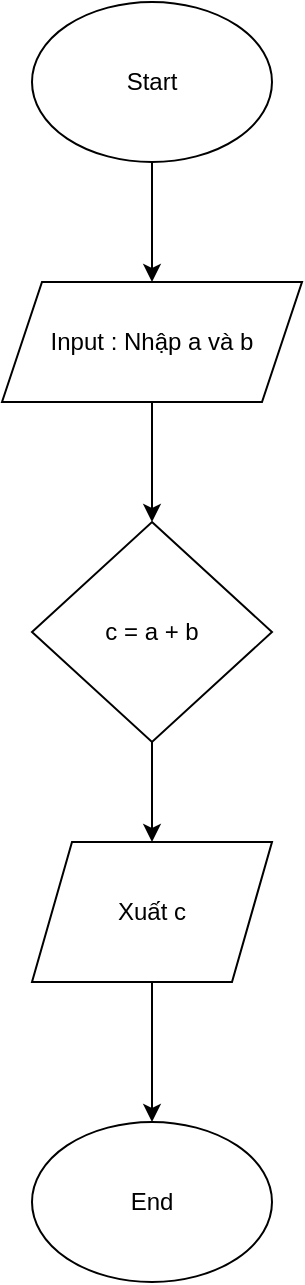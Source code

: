 <mxfile version="24.7.17">
  <diagram id="C5RBs43oDa-KdzZeNtuy" name="Page-1">
    <mxGraphModel dx="1036" dy="606" grid="1" gridSize="10" guides="1" tooltips="1" connect="1" arrows="1" fold="1" page="1" pageScale="1" pageWidth="827" pageHeight="1169" math="0" shadow="0">
      <root>
        <mxCell id="WIyWlLk6GJQsqaUBKTNV-0" />
        <mxCell id="WIyWlLk6GJQsqaUBKTNV-1" parent="WIyWlLk6GJQsqaUBKTNV-0" />
        <mxCell id="aResad0k_2z1aMf4Z9Is-6" style="edgeStyle=orthogonalEdgeStyle;rounded=0;orthogonalLoop=1;jettySize=auto;html=1;entryX=0.5;entryY=0;entryDx=0;entryDy=0;" edge="1" parent="WIyWlLk6GJQsqaUBKTNV-1" source="aResad0k_2z1aMf4Z9Is-0" target="aResad0k_2z1aMf4Z9Is-1">
          <mxGeometry relative="1" as="geometry" />
        </mxCell>
        <mxCell id="aResad0k_2z1aMf4Z9Is-0" value="Start" style="ellipse;whiteSpace=wrap;html=1;" vertex="1" parent="WIyWlLk6GJQsqaUBKTNV-1">
          <mxGeometry x="295" y="40" width="120" height="80" as="geometry" />
        </mxCell>
        <mxCell id="aResad0k_2z1aMf4Z9Is-7" style="edgeStyle=orthogonalEdgeStyle;rounded=0;orthogonalLoop=1;jettySize=auto;html=1;exitX=0.5;exitY=1;exitDx=0;exitDy=0;entryX=0.5;entryY=0;entryDx=0;entryDy=0;" edge="1" parent="WIyWlLk6GJQsqaUBKTNV-1" source="aResad0k_2z1aMf4Z9Is-1" target="aResad0k_2z1aMf4Z9Is-2">
          <mxGeometry relative="1" as="geometry" />
        </mxCell>
        <mxCell id="aResad0k_2z1aMf4Z9Is-1" value="Input : Nhập a và b" style="shape=parallelogram;perimeter=parallelogramPerimeter;whiteSpace=wrap;html=1;fixedSize=1;" vertex="1" parent="WIyWlLk6GJQsqaUBKTNV-1">
          <mxGeometry x="280" y="180" width="150" height="60" as="geometry" />
        </mxCell>
        <mxCell id="aResad0k_2z1aMf4Z9Is-8" style="edgeStyle=orthogonalEdgeStyle;rounded=0;orthogonalLoop=1;jettySize=auto;html=1;entryX=0.5;entryY=0;entryDx=0;entryDy=0;" edge="1" parent="WIyWlLk6GJQsqaUBKTNV-1" source="aResad0k_2z1aMf4Z9Is-2" target="aResad0k_2z1aMf4Z9Is-4">
          <mxGeometry relative="1" as="geometry" />
        </mxCell>
        <mxCell id="aResad0k_2z1aMf4Z9Is-2" value="c = a + b" style="rhombus;whiteSpace=wrap;html=1;" vertex="1" parent="WIyWlLk6GJQsqaUBKTNV-1">
          <mxGeometry x="295" y="300" width="120" height="110" as="geometry" />
        </mxCell>
        <mxCell id="aResad0k_2z1aMf4Z9Is-9" style="edgeStyle=orthogonalEdgeStyle;rounded=0;orthogonalLoop=1;jettySize=auto;html=1;entryX=0.5;entryY=0;entryDx=0;entryDy=0;" edge="1" parent="WIyWlLk6GJQsqaUBKTNV-1" source="aResad0k_2z1aMf4Z9Is-4" target="aResad0k_2z1aMf4Z9Is-5">
          <mxGeometry relative="1" as="geometry" />
        </mxCell>
        <mxCell id="aResad0k_2z1aMf4Z9Is-4" value="Xuất c" style="shape=parallelogram;perimeter=parallelogramPerimeter;whiteSpace=wrap;html=1;fixedSize=1;" vertex="1" parent="WIyWlLk6GJQsqaUBKTNV-1">
          <mxGeometry x="295" y="460" width="120" height="70" as="geometry" />
        </mxCell>
        <mxCell id="aResad0k_2z1aMf4Z9Is-5" value="End" style="ellipse;whiteSpace=wrap;html=1;" vertex="1" parent="WIyWlLk6GJQsqaUBKTNV-1">
          <mxGeometry x="295" y="600" width="120" height="80" as="geometry" />
        </mxCell>
      </root>
    </mxGraphModel>
  </diagram>
</mxfile>
